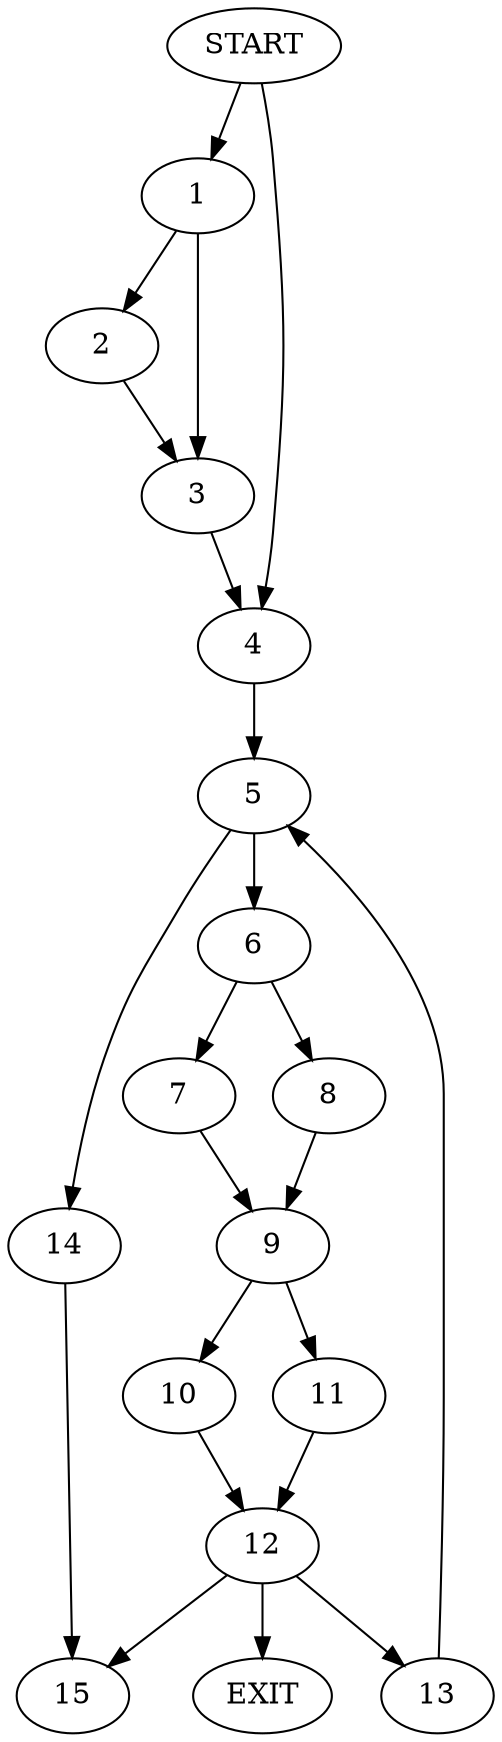 digraph { 
0 [label="START"];
1;
2;
3;
4;
5;
6;
7;
8;
9;
10;
11;
12;
13;
14;
15;
16[label="EXIT"];
0 -> 1;
0 -> 4;
1 -> 2;
1 -> 3;
2 -> 3;
3 -> 4;
4 -> 5;
5 -> 6;
5 -> 14;
6 -> 7;
6 -> 8;
7 -> 9;
8 -> 9;
9 -> 10;
9 -> 11;
10 -> 12;
11 -> 12;
12 -> 16;
12 -> 13;
12:s2 -> 15;
13 -> 5;
14 -> 15;
}